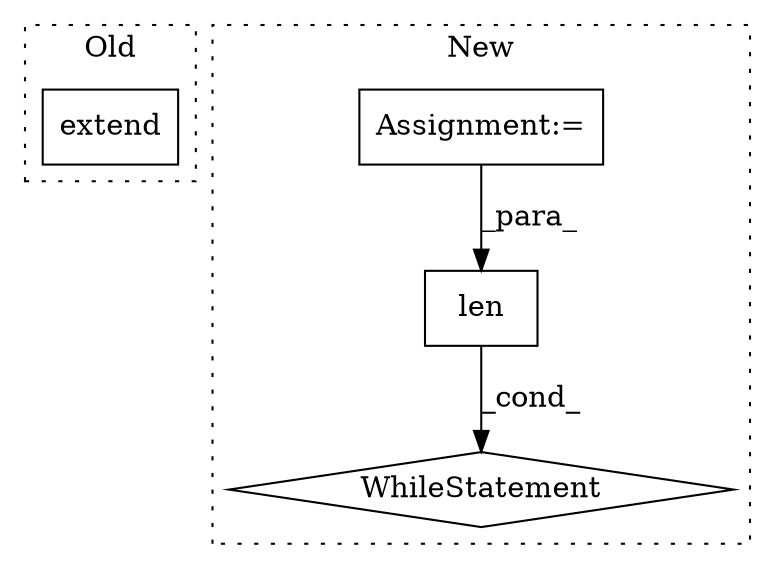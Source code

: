digraph G {
subgraph cluster0 {
1 [label="extend" a="32" s="2005,2022" l="7,1" shape="box"];
label = "Old";
style="dotted";
}
subgraph cluster1 {
2 [label="WhileStatement" a="61" s="2086,2136" l="7,2" shape="diamond"];
3 [label="len" a="32" s="2094,2107" l="4,1" shape="box"];
4 [label="Assignment:=" a="7" s="2027" l="1" shape="box"];
label = "New";
style="dotted";
}
3 -> 2 [label="_cond_"];
4 -> 3 [label="_para_"];
}